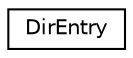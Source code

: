 digraph "类继承关系图"
{
 // INTERACTIVE_SVG=YES
 // LATEX_PDF_SIZE
  edge [fontname="Helvetica",fontsize="10",labelfontname="Helvetica",labelfontsize="10"];
  node [fontname="Helvetica",fontsize="10",shape=record];
  rankdir="LR";
  Node0 [label="DirEntry",height=0.2,width=0.4,color="black", fillcolor="white", style="filled",URL="$d9/dd5/class_dir_entry.html",tooltip=" "];
}
